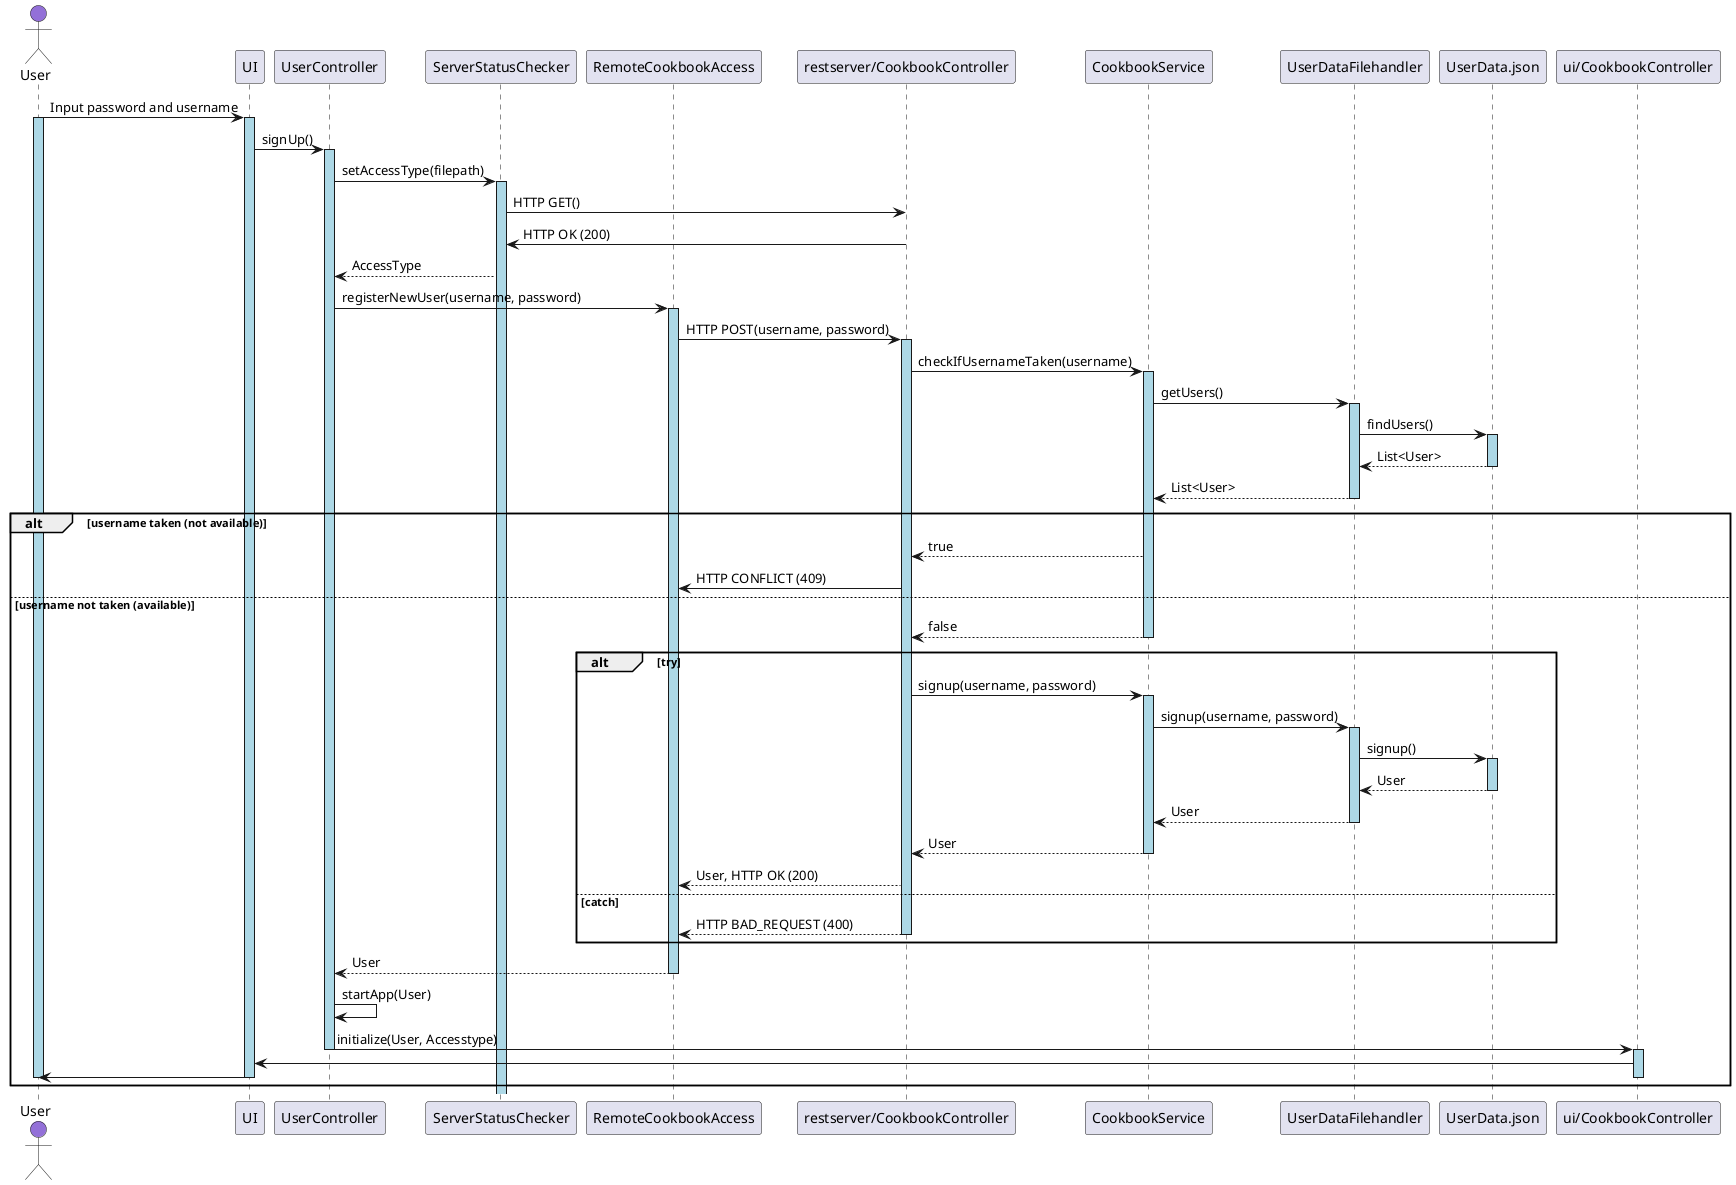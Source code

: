 @startuml Sequence Diagram

Actor User as user  #MediumPurple
participant UI as ui
participant UserController as uc
participant ServerStatusChecker as ssc
participant RemoteCookbookAccess as rca 
participant "restserver/CookbookController" as rcc  
participant CookbookService as cs 
participant UserDataFilehandler as udf  
participant "UserData.json" as udj
participant "ui/CookbookController" as ucc 

user -> ui: Input password and username
activate user #LightBlue
activate ui #LightBlue
ui -> uc: signUp()
activate uc #LightBlue
uc -> ssc: setAccessType(filepath)
activate ssc #LightBlue
ssc -> rcc: HTTP GET()
rcc -> ssc: HTTP OK (200)
ssc --> uc: AccessType
uc -> rca: registerNewUser(username, password)
activate rca #LightBlue
rca -> rcc: HTTP POST(username, password)
activate rcc #LightBlue
rcc -> cs: checkIfUsernameTaken(username)
activate cs #LightBlue
cs -> udf: getUsers()
activate udf #LightBlue
udf -> udj: findUsers()
activate udj #LightBlue
udj --> udf: List<User>
deactivate udj
udf --> cs: List<User>
deactivate udf

alt username taken (not available)
cs --> rcc: true
rcc -> rca: HTTP CONFLICT (409)

else username not taken (available)
cs --> rcc: false
deactivate cs
    group alt [try]
    rcc -> cs: signup(username, password)
    activate cs #LightBlue
    cs -> udf: signup(username, password)
    activate udf #LightBlue
    udf -> udj: signup()
    activate udj #LightBlue
    udj --> udf: User
    deactivate udj
    udf --> cs: User
    deactivate udf
    cs --> rcc: User
    deactivate cs
    rcc --> rca: User, HTTP OK (200)
    

    else catch
    rcc --> rca: HTTP BAD_REQUEST (400)
    deactivate rcc
    end

activate rcc #LightBlue






rca --> uc: User
deactivate rca
uc -> uc: startApp(User)
uc -> ucc: initialize(User, Accesstype)
deactivate uc
activate ucc #LightBlue
ucc -> ui
ui -> user
deactivate ucc
deactivate ui
deactivate user
end

@enduml